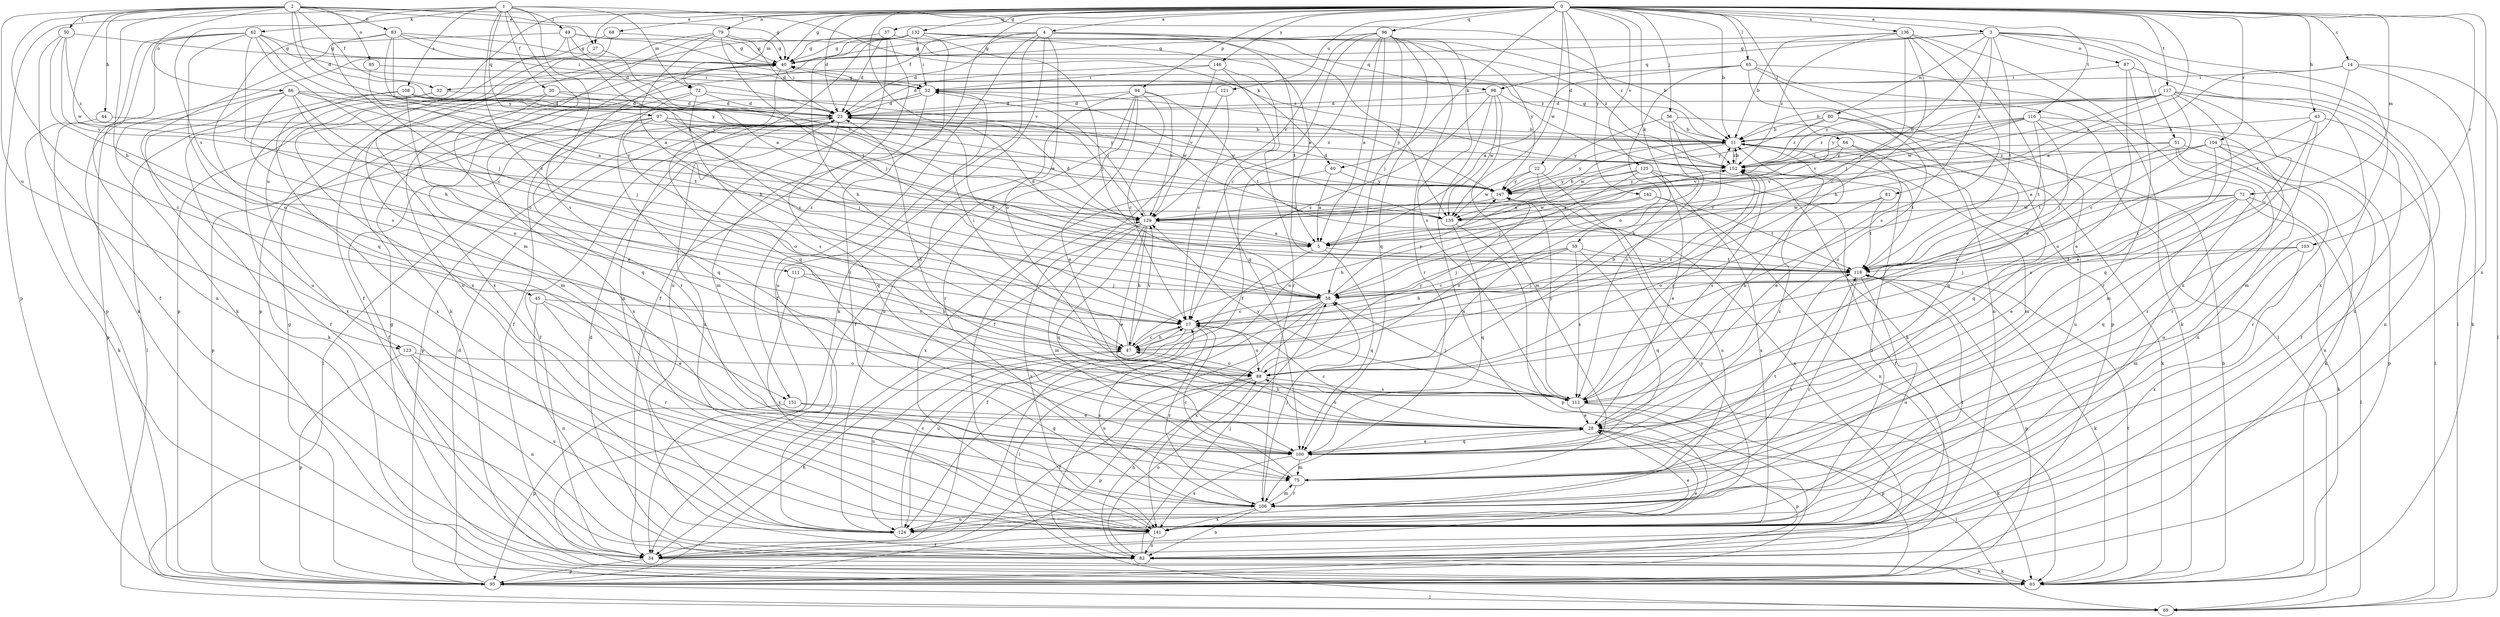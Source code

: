strict digraph  {
0;
1;
2;
3;
4;
5;
11;
14;
17;
22;
23;
27;
28;
30;
32;
34;
37;
40;
43;
44;
45;
47;
49;
50;
51;
52;
56;
58;
59;
60;
62;
63;
64;
65;
68;
69;
71;
72;
75;
79;
80;
81;
82;
83;
85;
86;
87;
88;
94;
95;
96;
97;
98;
100;
103;
104;
106;
108;
111;
112;
116;
117;
118;
121;
123;
124;
125;
129;
132;
135;
136;
141;
142;
146;
147;
151;
152;
0 -> 3  [label=a];
0 -> 4  [label=a];
0 -> 5  [label=a];
0 -> 11  [label=b];
0 -> 14  [label=c];
0 -> 22  [label=d];
0 -> 23  [label=d];
0 -> 27  [label=e];
0 -> 37  [label=g];
0 -> 40  [label=g];
0 -> 43  [label=h];
0 -> 56  [label=j];
0 -> 59  [label=k];
0 -> 60  [label=k];
0 -> 64  [label=l];
0 -> 65  [label=l];
0 -> 68  [label=l];
0 -> 71  [label=m];
0 -> 72  [label=m];
0 -> 79  [label=n];
0 -> 94  [label=p];
0 -> 96  [label=q];
0 -> 103  [label=r];
0 -> 104  [label=r];
0 -> 116  [label=t];
0 -> 117  [label=t];
0 -> 121  [label=u];
0 -> 123  [label=u];
0 -> 125  [label=v];
0 -> 129  [label=v];
0 -> 132  [label=w];
0 -> 135  [label=w];
0 -> 136  [label=x];
0 -> 141  [label=x];
0 -> 142  [label=y];
0 -> 146  [label=y];
0 -> 151  [label=z];
1 -> 17  [label=c];
1 -> 30  [label=f];
1 -> 49  [label=i];
1 -> 60  [label=k];
1 -> 62  [label=k];
1 -> 72  [label=m];
1 -> 75  [label=m];
1 -> 95  [label=p];
1 -> 97  [label=q];
1 -> 108  [label=s];
1 -> 111  [label=s];
1 -> 112  [label=s];
2 -> 23  [label=d];
2 -> 27  [label=e];
2 -> 32  [label=f];
2 -> 40  [label=g];
2 -> 44  [label=h];
2 -> 45  [label=h];
2 -> 50  [label=i];
2 -> 83  [label=o];
2 -> 85  [label=o];
2 -> 86  [label=o];
2 -> 123  [label=u];
2 -> 135  [label=w];
2 -> 147  [label=y];
2 -> 151  [label=z];
2 -> 152  [label=z];
3 -> 40  [label=g];
3 -> 51  [label=i];
3 -> 58  [label=j];
3 -> 69  [label=l];
3 -> 80  [label=n];
3 -> 81  [label=n];
3 -> 87  [label=o];
3 -> 98  [label=q];
3 -> 118  [label=t];
3 -> 141  [label=x];
4 -> 23  [label=d];
4 -> 32  [label=f];
4 -> 34  [label=f];
4 -> 40  [label=g];
4 -> 63  [label=k];
4 -> 88  [label=o];
4 -> 98  [label=q];
4 -> 118  [label=t];
4 -> 124  [label=u];
4 -> 147  [label=y];
5 -> 23  [label=d];
5 -> 34  [label=f];
5 -> 100  [label=q];
5 -> 118  [label=t];
5 -> 152  [label=z];
11 -> 40  [label=g];
11 -> 63  [label=k];
11 -> 75  [label=m];
11 -> 118  [label=t];
11 -> 135  [label=w];
11 -> 147  [label=y];
11 -> 152  [label=z];
14 -> 5  [label=a];
14 -> 52  [label=i];
14 -> 63  [label=k];
14 -> 69  [label=l];
14 -> 118  [label=t];
17 -> 47  [label=h];
17 -> 88  [label=o];
17 -> 106  [label=r];
17 -> 124  [label=u];
22 -> 82  [label=n];
22 -> 124  [label=u];
22 -> 135  [label=w];
22 -> 147  [label=y];
23 -> 11  [label=b];
23 -> 34  [label=f];
23 -> 69  [label=l];
23 -> 95  [label=p];
23 -> 100  [label=q];
23 -> 141  [label=x];
27 -> 129  [label=v];
27 -> 141  [label=x];
28 -> 11  [label=b];
28 -> 17  [label=c];
28 -> 47  [label=h];
28 -> 69  [label=l];
28 -> 88  [label=o];
28 -> 95  [label=p];
28 -> 100  [label=q];
30 -> 17  [label=c];
30 -> 23  [label=d];
30 -> 75  [label=m];
30 -> 100  [label=q];
32 -> 23  [label=d];
32 -> 34  [label=f];
32 -> 63  [label=k];
34 -> 28  [label=e];
34 -> 63  [label=k];
34 -> 95  [label=p];
37 -> 23  [label=d];
37 -> 34  [label=f];
37 -> 40  [label=g];
37 -> 106  [label=r];
37 -> 124  [label=u];
40 -> 52  [label=i];
40 -> 100  [label=q];
40 -> 106  [label=r];
43 -> 11  [label=b];
43 -> 34  [label=f];
43 -> 75  [label=m];
43 -> 88  [label=o];
43 -> 106  [label=r];
44 -> 11  [label=b];
44 -> 63  [label=k];
45 -> 17  [label=c];
45 -> 28  [label=e];
45 -> 82  [label=n];
45 -> 106  [label=r];
47 -> 17  [label=c];
47 -> 52  [label=i];
47 -> 88  [label=o];
47 -> 124  [label=u];
47 -> 129  [label=v];
47 -> 152  [label=z];
49 -> 5  [label=a];
49 -> 40  [label=g];
49 -> 63  [label=k];
49 -> 118  [label=t];
49 -> 124  [label=u];
49 -> 152  [label=z];
50 -> 34  [label=f];
50 -> 40  [label=g];
50 -> 88  [label=o];
50 -> 129  [label=v];
50 -> 152  [label=z];
51 -> 63  [label=k];
51 -> 88  [label=o];
51 -> 118  [label=t];
51 -> 124  [label=u];
51 -> 141  [label=x];
51 -> 152  [label=z];
52 -> 23  [label=d];
52 -> 34  [label=f];
52 -> 40  [label=g];
52 -> 75  [label=m];
52 -> 135  [label=w];
52 -> 147  [label=y];
56 -> 11  [label=b];
56 -> 47  [label=h];
56 -> 100  [label=q];
56 -> 112  [label=s];
56 -> 147  [label=y];
58 -> 17  [label=c];
58 -> 23  [label=d];
58 -> 69  [label=l];
58 -> 82  [label=n];
58 -> 141  [label=x];
58 -> 147  [label=y];
59 -> 17  [label=c];
59 -> 47  [label=h];
59 -> 58  [label=j];
59 -> 100  [label=q];
59 -> 112  [label=s];
59 -> 118  [label=t];
60 -> 5  [label=a];
60 -> 141  [label=x];
60 -> 147  [label=y];
62 -> 17  [label=c];
62 -> 23  [label=d];
62 -> 40  [label=g];
62 -> 47  [label=h];
62 -> 63  [label=k];
62 -> 82  [label=n];
62 -> 95  [label=p];
62 -> 100  [label=q];
62 -> 129  [label=v];
63 -> 11  [label=b];
63 -> 40  [label=g];
63 -> 118  [label=t];
64 -> 28  [label=e];
64 -> 100  [label=q];
64 -> 129  [label=v];
64 -> 152  [label=z];
65 -> 5  [label=a];
65 -> 52  [label=i];
65 -> 63  [label=k];
65 -> 69  [label=l];
65 -> 82  [label=n];
65 -> 88  [label=o];
65 -> 95  [label=p];
68 -> 40  [label=g];
68 -> 95  [label=p];
68 -> 141  [label=x];
71 -> 28  [label=e];
71 -> 63  [label=k];
71 -> 69  [label=l];
71 -> 100  [label=q];
71 -> 118  [label=t];
71 -> 129  [label=v];
71 -> 135  [label=w];
72 -> 23  [label=d];
72 -> 100  [label=q];
72 -> 112  [label=s];
72 -> 135  [label=w];
72 -> 141  [label=x];
75 -> 17  [label=c];
75 -> 106  [label=r];
75 -> 118  [label=t];
79 -> 23  [label=d];
79 -> 40  [label=g];
79 -> 47  [label=h];
79 -> 58  [label=j];
79 -> 95  [label=p];
79 -> 124  [label=u];
79 -> 152  [label=z];
80 -> 11  [label=b];
80 -> 112  [label=s];
80 -> 124  [label=u];
80 -> 147  [label=y];
80 -> 152  [label=z];
81 -> 88  [label=o];
81 -> 118  [label=t];
81 -> 135  [label=w];
82 -> 23  [label=d];
82 -> 58  [label=j];
82 -> 63  [label=k];
82 -> 88  [label=o];
83 -> 5  [label=a];
83 -> 40  [label=g];
83 -> 52  [label=i];
83 -> 58  [label=j];
83 -> 112  [label=s];
83 -> 147  [label=y];
83 -> 152  [label=z];
85 -> 5  [label=a];
85 -> 52  [label=i];
86 -> 17  [label=c];
86 -> 23  [label=d];
86 -> 58  [label=j];
86 -> 88  [label=o];
86 -> 95  [label=p];
86 -> 118  [label=t];
86 -> 129  [label=v];
86 -> 141  [label=x];
87 -> 28  [label=e];
87 -> 52  [label=i];
87 -> 82  [label=n];
87 -> 106  [label=r];
88 -> 11  [label=b];
88 -> 34  [label=f];
88 -> 82  [label=n];
88 -> 95  [label=p];
88 -> 112  [label=s];
88 -> 147  [label=y];
94 -> 17  [label=c];
94 -> 23  [label=d];
94 -> 28  [label=e];
94 -> 34  [label=f];
94 -> 106  [label=r];
94 -> 118  [label=t];
94 -> 124  [label=u];
94 -> 129  [label=v];
95 -> 23  [label=d];
95 -> 40  [label=g];
95 -> 47  [label=h];
95 -> 69  [label=l];
96 -> 5  [label=a];
96 -> 17  [label=c];
96 -> 34  [label=f];
96 -> 40  [label=g];
96 -> 58  [label=j];
96 -> 100  [label=q];
96 -> 106  [label=r];
96 -> 112  [label=s];
96 -> 124  [label=u];
96 -> 129  [label=v];
97 -> 11  [label=b];
97 -> 34  [label=f];
97 -> 58  [label=j];
97 -> 88  [label=o];
97 -> 95  [label=p];
97 -> 135  [label=w];
97 -> 152  [label=z];
98 -> 17  [label=c];
98 -> 23  [label=d];
98 -> 63  [label=k];
98 -> 75  [label=m];
98 -> 135  [label=w];
98 -> 141  [label=x];
100 -> 28  [label=e];
100 -> 75  [label=m];
100 -> 141  [label=x];
100 -> 152  [label=z];
103 -> 58  [label=j];
103 -> 75  [label=m];
103 -> 118  [label=t];
103 -> 141  [label=x];
104 -> 5  [label=a];
104 -> 82  [label=n];
104 -> 95  [label=p];
104 -> 106  [label=r];
104 -> 112  [label=s];
104 -> 129  [label=v];
104 -> 152  [label=z];
106 -> 17  [label=c];
106 -> 58  [label=j];
106 -> 75  [label=m];
106 -> 82  [label=n];
106 -> 118  [label=t];
106 -> 124  [label=u];
106 -> 141  [label=x];
108 -> 11  [label=b];
108 -> 23  [label=d];
108 -> 28  [label=e];
108 -> 69  [label=l];
108 -> 141  [label=x];
108 -> 147  [label=y];
111 -> 47  [label=h];
111 -> 58  [label=j];
111 -> 141  [label=x];
112 -> 23  [label=d];
112 -> 28  [label=e];
112 -> 58  [label=j];
112 -> 63  [label=k];
112 -> 95  [label=p];
112 -> 129  [label=v];
112 -> 147  [label=y];
112 -> 152  [label=z];
116 -> 11  [label=b];
116 -> 58  [label=j];
116 -> 69  [label=l];
116 -> 106  [label=r];
116 -> 118  [label=t];
116 -> 129  [label=v];
116 -> 147  [label=y];
116 -> 152  [label=z];
117 -> 11  [label=b];
117 -> 17  [label=c];
117 -> 23  [label=d];
117 -> 28  [label=e];
117 -> 75  [label=m];
117 -> 82  [label=n];
117 -> 100  [label=q];
117 -> 135  [label=w];
117 -> 147  [label=y];
117 -> 152  [label=z];
118 -> 58  [label=j];
118 -> 63  [label=k];
118 -> 95  [label=p];
118 -> 106  [label=r];
118 -> 124  [label=u];
121 -> 17  [label=c];
121 -> 23  [label=d];
121 -> 34  [label=f];
123 -> 82  [label=n];
123 -> 88  [label=o];
123 -> 95  [label=p];
123 -> 124  [label=u];
124 -> 17  [label=c];
124 -> 147  [label=y];
125 -> 5  [label=a];
125 -> 28  [label=e];
125 -> 34  [label=f];
125 -> 58  [label=j];
125 -> 141  [label=x];
125 -> 147  [label=y];
129 -> 5  [label=a];
129 -> 11  [label=b];
129 -> 23  [label=d];
129 -> 28  [label=e];
129 -> 47  [label=h];
129 -> 52  [label=i];
129 -> 75  [label=m];
129 -> 100  [label=q];
129 -> 141  [label=x];
132 -> 5  [label=a];
132 -> 11  [label=b];
132 -> 34  [label=f];
132 -> 40  [label=g];
132 -> 47  [label=h];
132 -> 52  [label=i];
132 -> 58  [label=j];
132 -> 63  [label=k];
132 -> 82  [label=n];
132 -> 135  [label=w];
135 -> 95  [label=p];
135 -> 100  [label=q];
136 -> 11  [label=b];
136 -> 17  [label=c];
136 -> 28  [label=e];
136 -> 40  [label=g];
136 -> 47  [label=h];
136 -> 112  [label=s];
136 -> 141  [label=x];
136 -> 152  [label=z];
141 -> 28  [label=e];
141 -> 34  [label=f];
141 -> 82  [label=n];
141 -> 118  [label=t];
141 -> 129  [label=v];
141 -> 152  [label=z];
142 -> 47  [label=h];
142 -> 82  [label=n];
142 -> 88  [label=o];
142 -> 118  [label=t];
142 -> 135  [label=w];
146 -> 23  [label=d];
146 -> 52  [label=i];
146 -> 100  [label=q];
146 -> 106  [label=r];
146 -> 129  [label=v];
147 -> 23  [label=d];
147 -> 129  [label=v];
151 -> 28  [label=e];
151 -> 95  [label=p];
151 -> 100  [label=q];
152 -> 11  [label=b];
152 -> 112  [label=s];
152 -> 147  [label=y];
}

